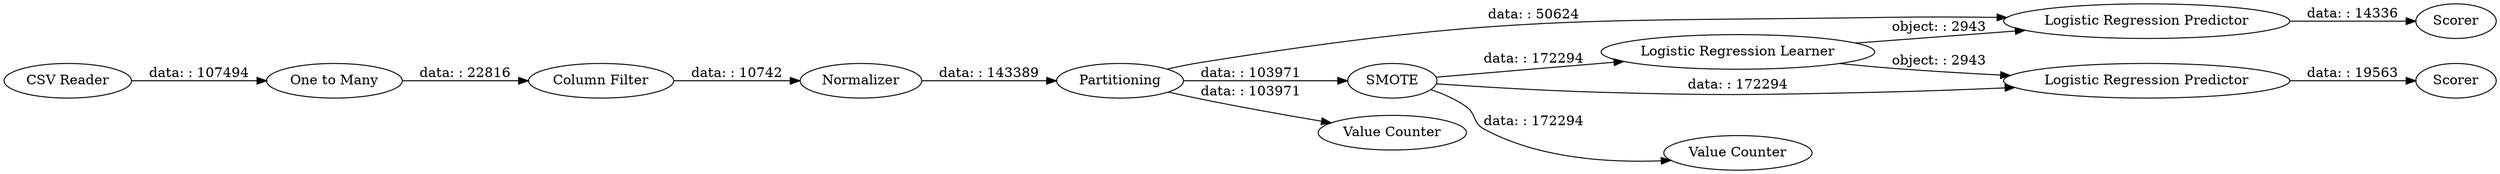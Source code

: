 digraph {
	"-1634004136920390122_12" [label="Column Filter"]
	"-1634004136920390122_5" [label="Logistic Regression Predictor"]
	"-1634004136920390122_10" [label="Logistic Regression Predictor"]
	"-1634004136920390122_9" [label=Scorer]
	"-1634004136920390122_1" [label="CSV Reader"]
	"-1634004136920390122_18" [label="Value Counter"]
	"-1634004136920390122_3" [label=Normalizer]
	"-1634004136920390122_2" [label=Partitioning]
	"-1634004136920390122_11" [label=Scorer]
	"-1634004136920390122_13" [label=SMOTE]
	"-1634004136920390122_4" [label="Logistic Regression Learner"]
	"-1634004136920390122_17" [label="Value Counter"]
	"-1634004136920390122_8" [label="One to Many"]
	"-1634004136920390122_2" -> "-1634004136920390122_5" [label="data: : 50624"]
	"-1634004136920390122_12" -> "-1634004136920390122_3" [label="data: : 10742"]
	"-1634004136920390122_13" -> "-1634004136920390122_18" [label="data: : 172294"]
	"-1634004136920390122_13" -> "-1634004136920390122_4" [label="data: : 172294"]
	"-1634004136920390122_3" -> "-1634004136920390122_2" [label="data: : 143389"]
	"-1634004136920390122_8" -> "-1634004136920390122_12" [label="data: : 22816"]
	"-1634004136920390122_4" -> "-1634004136920390122_5" [label="object: : 2943"]
	"-1634004136920390122_10" -> "-1634004136920390122_11" [label="data: : 19563"]
	"-1634004136920390122_5" -> "-1634004136920390122_9" [label="data: : 14336"]
	"-1634004136920390122_13" -> "-1634004136920390122_10" [label="data: : 172294"]
	"-1634004136920390122_2" -> "-1634004136920390122_17" [label="data: : 103971"]
	"-1634004136920390122_2" -> "-1634004136920390122_13" [label="data: : 103971"]
	"-1634004136920390122_1" -> "-1634004136920390122_8" [label="data: : 107494"]
	"-1634004136920390122_4" -> "-1634004136920390122_10" [label="object: : 2943"]
	rankdir=LR
}
